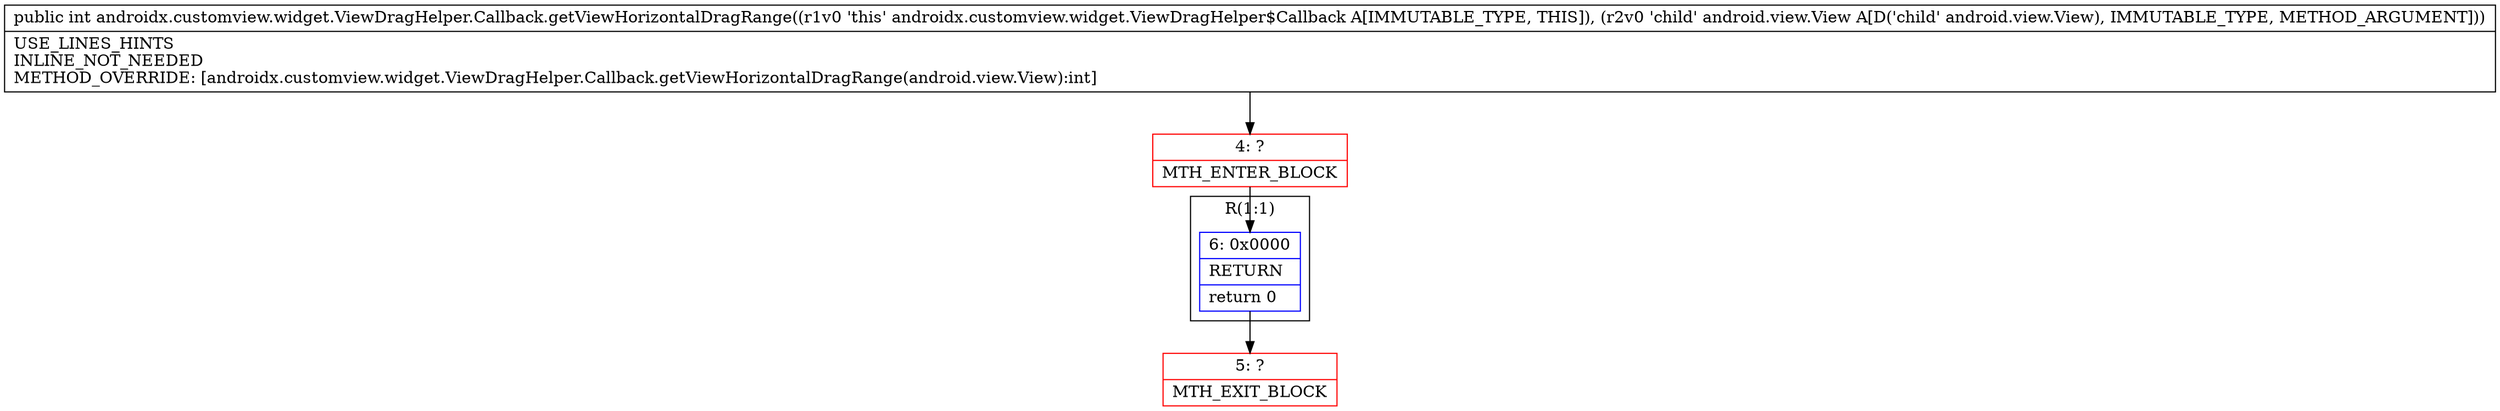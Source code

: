 digraph "CFG forandroidx.customview.widget.ViewDragHelper.Callback.getViewHorizontalDragRange(Landroid\/view\/View;)I" {
subgraph cluster_Region_1001061622 {
label = "R(1:1)";
node [shape=record,color=blue];
Node_6 [shape=record,label="{6\:\ 0x0000|RETURN\l|return 0\l}"];
}
Node_4 [shape=record,color=red,label="{4\:\ ?|MTH_ENTER_BLOCK\l}"];
Node_5 [shape=record,color=red,label="{5\:\ ?|MTH_EXIT_BLOCK\l}"];
MethodNode[shape=record,label="{public int androidx.customview.widget.ViewDragHelper.Callback.getViewHorizontalDragRange((r1v0 'this' androidx.customview.widget.ViewDragHelper$Callback A[IMMUTABLE_TYPE, THIS]), (r2v0 'child' android.view.View A[D('child' android.view.View), IMMUTABLE_TYPE, METHOD_ARGUMENT]))  | USE_LINES_HINTS\lINLINE_NOT_NEEDED\lMETHOD_OVERRIDE: [androidx.customview.widget.ViewDragHelper.Callback.getViewHorizontalDragRange(android.view.View):int]\l}"];
MethodNode -> Node_4;Node_6 -> Node_5;
Node_4 -> Node_6;
}

